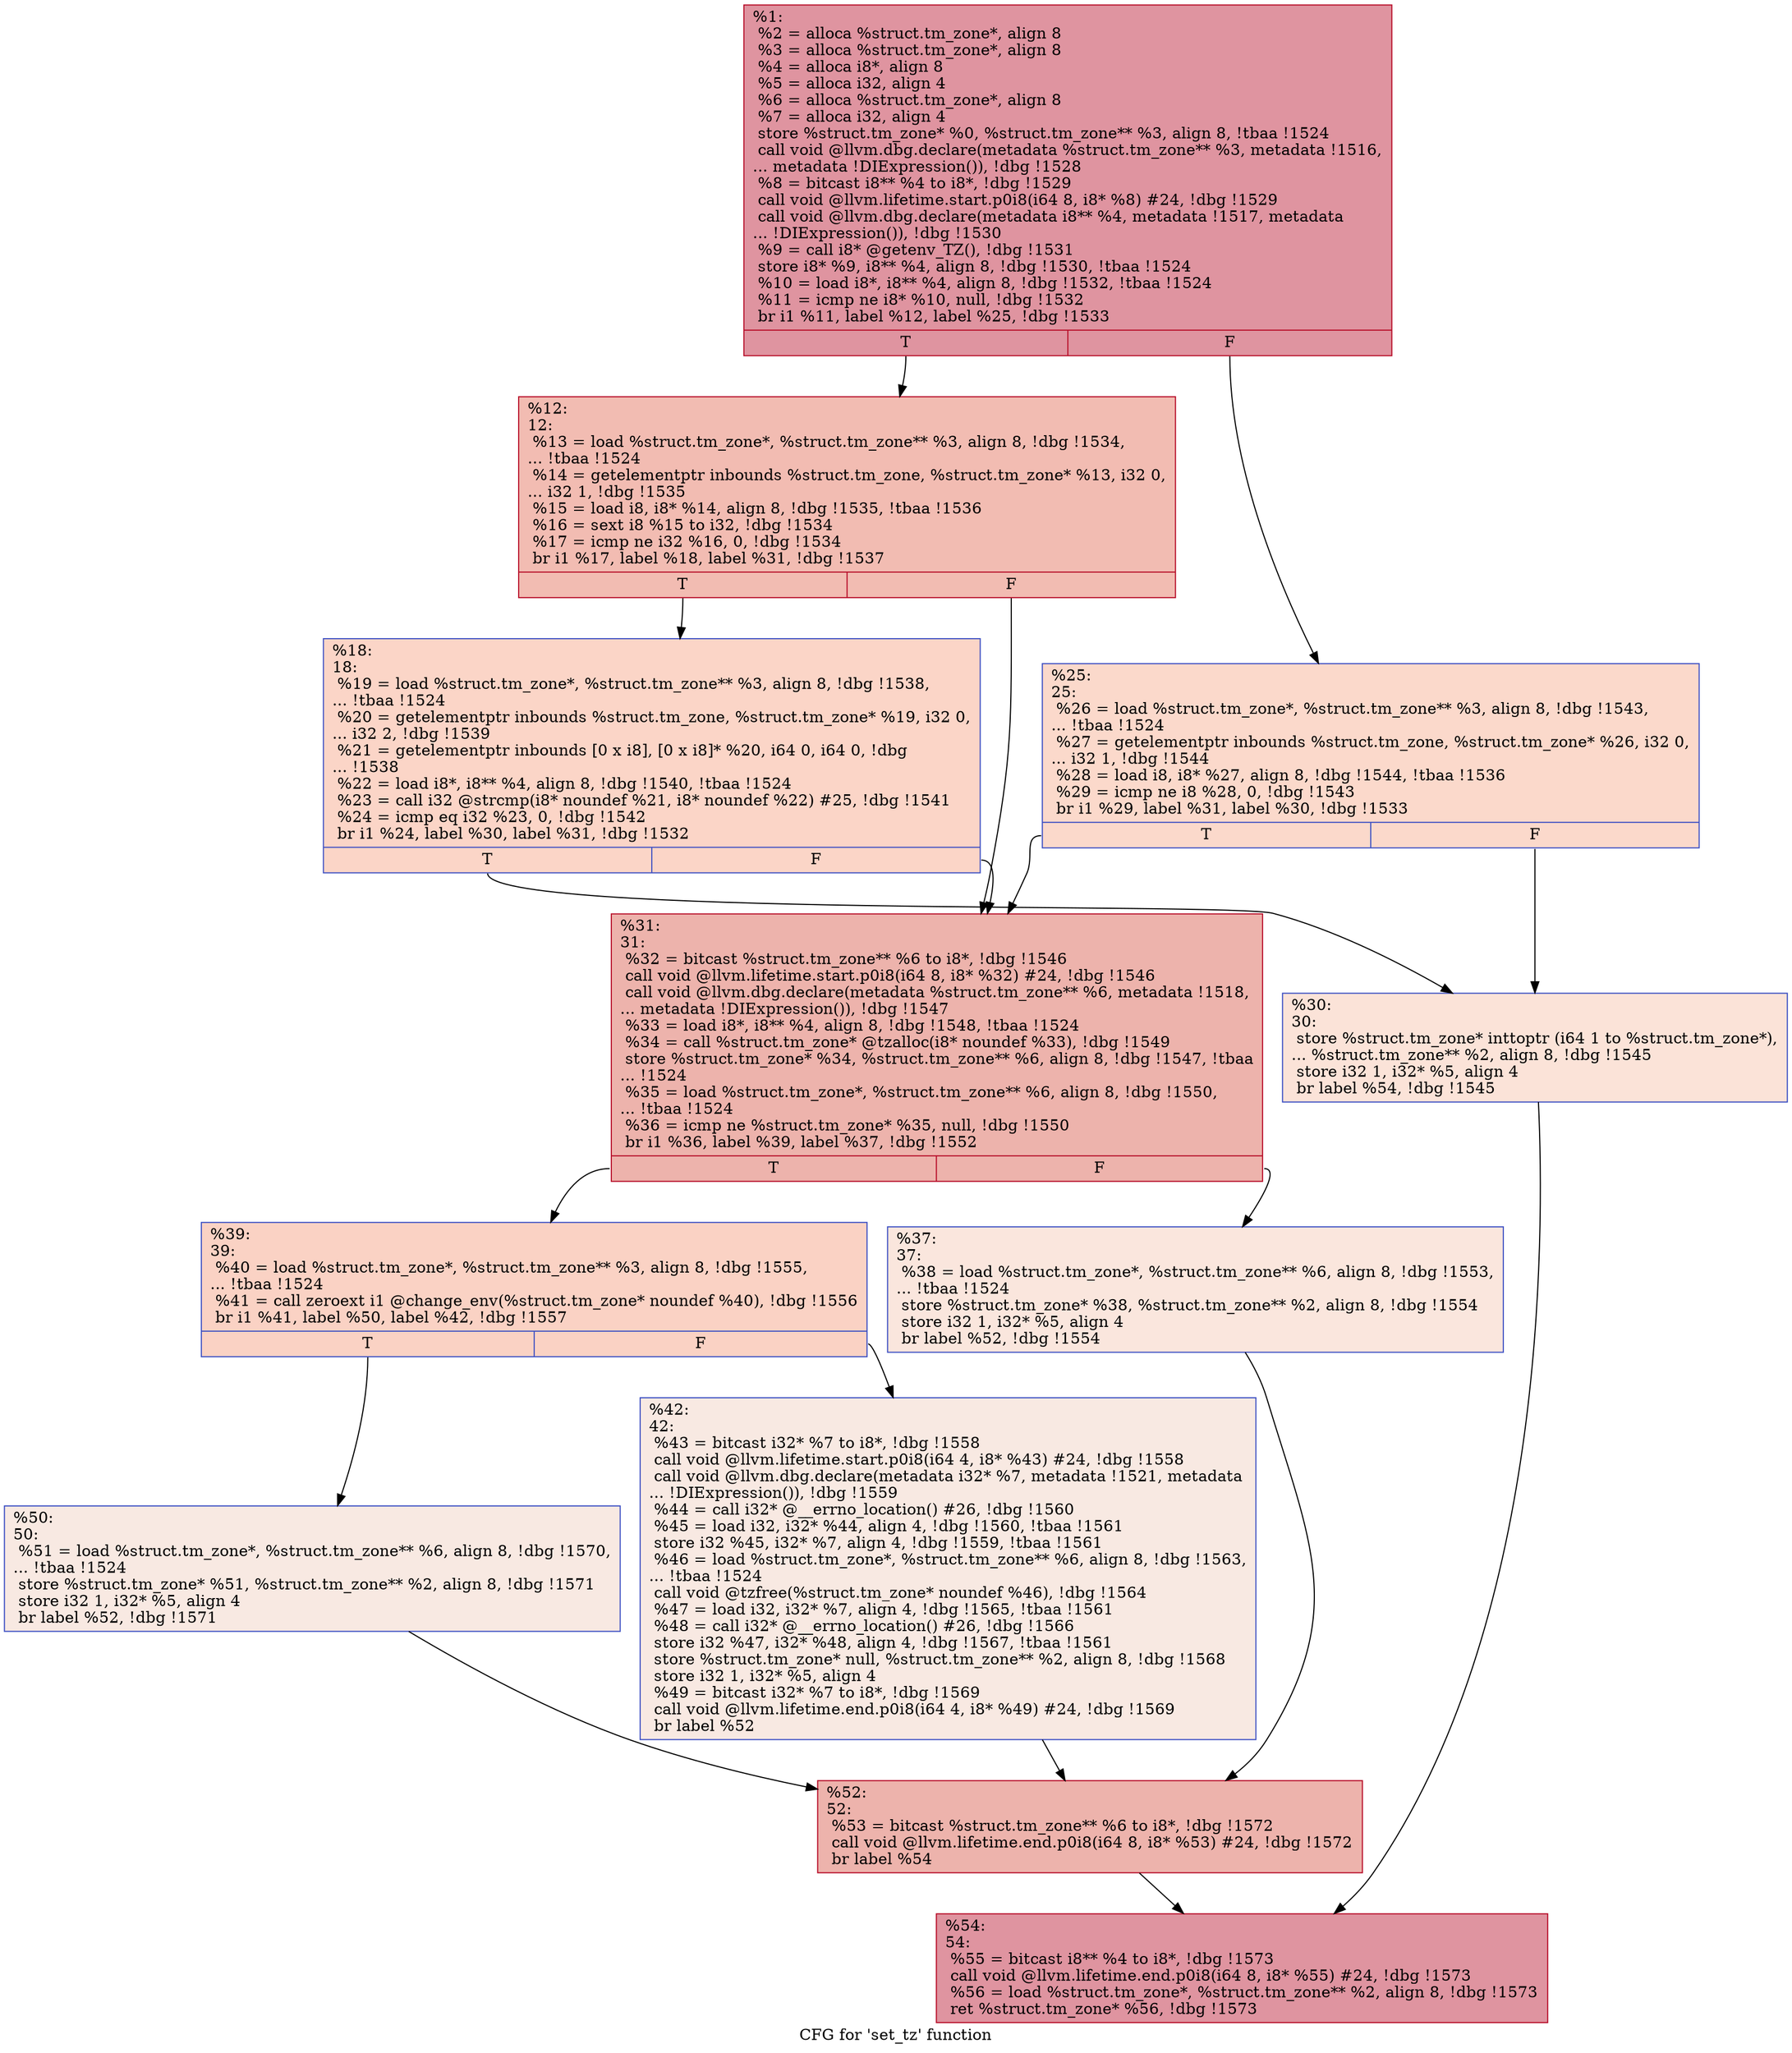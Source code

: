 digraph "CFG for 'set_tz' function" {
	label="CFG for 'set_tz' function";

	Node0x27f0010 [shape=record,color="#b70d28ff", style=filled, fillcolor="#b70d2870",label="{%1:\l  %2 = alloca %struct.tm_zone*, align 8\l  %3 = alloca %struct.tm_zone*, align 8\l  %4 = alloca i8*, align 8\l  %5 = alloca i32, align 4\l  %6 = alloca %struct.tm_zone*, align 8\l  %7 = alloca i32, align 4\l  store %struct.tm_zone* %0, %struct.tm_zone** %3, align 8, !tbaa !1524\l  call void @llvm.dbg.declare(metadata %struct.tm_zone** %3, metadata !1516,\l... metadata !DIExpression()), !dbg !1528\l  %8 = bitcast i8** %4 to i8*, !dbg !1529\l  call void @llvm.lifetime.start.p0i8(i64 8, i8* %8) #24, !dbg !1529\l  call void @llvm.dbg.declare(metadata i8** %4, metadata !1517, metadata\l... !DIExpression()), !dbg !1530\l  %9 = call i8* @getenv_TZ(), !dbg !1531\l  store i8* %9, i8** %4, align 8, !dbg !1530, !tbaa !1524\l  %10 = load i8*, i8** %4, align 8, !dbg !1532, !tbaa !1524\l  %11 = icmp ne i8* %10, null, !dbg !1532\l  br i1 %11, label %12, label %25, !dbg !1533\l|{<s0>T|<s1>F}}"];
	Node0x27f0010:s0 -> Node0x27f0110;
	Node0x27f0010:s1 -> Node0x27f01b0;
	Node0x27f0110 [shape=record,color="#b70d28ff", style=filled, fillcolor="#e1675170",label="{%12:\l12:                                               \l  %13 = load %struct.tm_zone*, %struct.tm_zone** %3, align 8, !dbg !1534,\l... !tbaa !1524\l  %14 = getelementptr inbounds %struct.tm_zone, %struct.tm_zone* %13, i32 0,\l... i32 1, !dbg !1535\l  %15 = load i8, i8* %14, align 8, !dbg !1535, !tbaa !1536\l  %16 = sext i8 %15 to i32, !dbg !1534\l  %17 = icmp ne i32 %16, 0, !dbg !1534\l  br i1 %17, label %18, label %31, !dbg !1537\l|{<s0>T|<s1>F}}"];
	Node0x27f0110:s0 -> Node0x27f0160;
	Node0x27f0110:s1 -> Node0x27f0250;
	Node0x27f0160 [shape=record,color="#3d50c3ff", style=filled, fillcolor="#f5a08170",label="{%18:\l18:                                               \l  %19 = load %struct.tm_zone*, %struct.tm_zone** %3, align 8, !dbg !1538,\l... !tbaa !1524\l  %20 = getelementptr inbounds %struct.tm_zone, %struct.tm_zone* %19, i32 0,\l... i32 2, !dbg !1539\l  %21 = getelementptr inbounds [0 x i8], [0 x i8]* %20, i64 0, i64 0, !dbg\l... !1538\l  %22 = load i8*, i8** %4, align 8, !dbg !1540, !tbaa !1524\l  %23 = call i32 @strcmp(i8* noundef %21, i8* noundef %22) #25, !dbg !1541\l  %24 = icmp eq i32 %23, 0, !dbg !1542\l  br i1 %24, label %30, label %31, !dbg !1532\l|{<s0>T|<s1>F}}"];
	Node0x27f0160:s0 -> Node0x27f0200;
	Node0x27f0160:s1 -> Node0x27f0250;
	Node0x27f01b0 [shape=record,color="#3d50c3ff", style=filled, fillcolor="#f7a88970",label="{%25:\l25:                                               \l  %26 = load %struct.tm_zone*, %struct.tm_zone** %3, align 8, !dbg !1543,\l... !tbaa !1524\l  %27 = getelementptr inbounds %struct.tm_zone, %struct.tm_zone* %26, i32 0,\l... i32 1, !dbg !1544\l  %28 = load i8, i8* %27, align 8, !dbg !1544, !tbaa !1536\l  %29 = icmp ne i8 %28, 0, !dbg !1543\l  br i1 %29, label %31, label %30, !dbg !1533\l|{<s0>T|<s1>F}}"];
	Node0x27f01b0:s0 -> Node0x27f0250;
	Node0x27f01b0:s1 -> Node0x27f0200;
	Node0x27f0200 [shape=record,color="#3d50c3ff", style=filled, fillcolor="#f6bfa670",label="{%30:\l30:                                               \l  store %struct.tm_zone* inttoptr (i64 1 to %struct.tm_zone*),\l... %struct.tm_zone** %2, align 8, !dbg !1545\l  store i32 1, i32* %5, align 4\l  br label %54, !dbg !1545\l}"];
	Node0x27f0200 -> Node0x27f0430;
	Node0x27f0250 [shape=record,color="#b70d28ff", style=filled, fillcolor="#d6524470",label="{%31:\l31:                                               \l  %32 = bitcast %struct.tm_zone** %6 to i8*, !dbg !1546\l  call void @llvm.lifetime.start.p0i8(i64 8, i8* %32) #24, !dbg !1546\l  call void @llvm.dbg.declare(metadata %struct.tm_zone** %6, metadata !1518,\l... metadata !DIExpression()), !dbg !1547\l  %33 = load i8*, i8** %4, align 8, !dbg !1548, !tbaa !1524\l  %34 = call %struct.tm_zone* @tzalloc(i8* noundef %33), !dbg !1549\l  store %struct.tm_zone* %34, %struct.tm_zone** %6, align 8, !dbg !1547, !tbaa\l... !1524\l  %35 = load %struct.tm_zone*, %struct.tm_zone** %6, align 8, !dbg !1550,\l... !tbaa !1524\l  %36 = icmp ne %struct.tm_zone* %35, null, !dbg !1550\l  br i1 %36, label %39, label %37, !dbg !1552\l|{<s0>T|<s1>F}}"];
	Node0x27f0250:s0 -> Node0x27f02f0;
	Node0x27f0250:s1 -> Node0x27f02a0;
	Node0x27f02a0 [shape=record,color="#3d50c3ff", style=filled, fillcolor="#f3c7b170",label="{%37:\l37:                                               \l  %38 = load %struct.tm_zone*, %struct.tm_zone** %6, align 8, !dbg !1553,\l... !tbaa !1524\l  store %struct.tm_zone* %38, %struct.tm_zone** %2, align 8, !dbg !1554\l  store i32 1, i32* %5, align 4\l  br label %52, !dbg !1554\l}"];
	Node0x27f02a0 -> Node0x27f03e0;
	Node0x27f02f0 [shape=record,color="#3d50c3ff", style=filled, fillcolor="#f4987a70",label="{%39:\l39:                                               \l  %40 = load %struct.tm_zone*, %struct.tm_zone** %3, align 8, !dbg !1555,\l... !tbaa !1524\l  %41 = call zeroext i1 @change_env(%struct.tm_zone* noundef %40), !dbg !1556\l  br i1 %41, label %50, label %42, !dbg !1557\l|{<s0>T|<s1>F}}"];
	Node0x27f02f0:s0 -> Node0x27f0390;
	Node0x27f02f0:s1 -> Node0x27f0340;
	Node0x27f0340 [shape=record,color="#3d50c3ff", style=filled, fillcolor="#efcebd70",label="{%42:\l42:                                               \l  %43 = bitcast i32* %7 to i8*, !dbg !1558\l  call void @llvm.lifetime.start.p0i8(i64 4, i8* %43) #24, !dbg !1558\l  call void @llvm.dbg.declare(metadata i32* %7, metadata !1521, metadata\l... !DIExpression()), !dbg !1559\l  %44 = call i32* @__errno_location() #26, !dbg !1560\l  %45 = load i32, i32* %44, align 4, !dbg !1560, !tbaa !1561\l  store i32 %45, i32* %7, align 4, !dbg !1559, !tbaa !1561\l  %46 = load %struct.tm_zone*, %struct.tm_zone** %6, align 8, !dbg !1563,\l... !tbaa !1524\l  call void @tzfree(%struct.tm_zone* noundef %46), !dbg !1564\l  %47 = load i32, i32* %7, align 4, !dbg !1565, !tbaa !1561\l  %48 = call i32* @__errno_location() #26, !dbg !1566\l  store i32 %47, i32* %48, align 4, !dbg !1567, !tbaa !1561\l  store %struct.tm_zone* null, %struct.tm_zone** %2, align 8, !dbg !1568\l  store i32 1, i32* %5, align 4\l  %49 = bitcast i32* %7 to i8*, !dbg !1569\l  call void @llvm.lifetime.end.p0i8(i64 4, i8* %49) #24, !dbg !1569\l  br label %52\l}"];
	Node0x27f0340 -> Node0x27f03e0;
	Node0x27f0390 [shape=record,color="#3d50c3ff", style=filled, fillcolor="#efcebd70",label="{%50:\l50:                                               \l  %51 = load %struct.tm_zone*, %struct.tm_zone** %6, align 8, !dbg !1570,\l... !tbaa !1524\l  store %struct.tm_zone* %51, %struct.tm_zone** %2, align 8, !dbg !1571\l  store i32 1, i32* %5, align 4\l  br label %52, !dbg !1571\l}"];
	Node0x27f0390 -> Node0x27f03e0;
	Node0x27f03e0 [shape=record,color="#b70d28ff", style=filled, fillcolor="#d6524470",label="{%52:\l52:                                               \l  %53 = bitcast %struct.tm_zone** %6 to i8*, !dbg !1572\l  call void @llvm.lifetime.end.p0i8(i64 8, i8* %53) #24, !dbg !1572\l  br label %54\l}"];
	Node0x27f03e0 -> Node0x27f0430;
	Node0x27f0430 [shape=record,color="#b70d28ff", style=filled, fillcolor="#b70d2870",label="{%54:\l54:                                               \l  %55 = bitcast i8** %4 to i8*, !dbg !1573\l  call void @llvm.lifetime.end.p0i8(i64 8, i8* %55) #24, !dbg !1573\l  %56 = load %struct.tm_zone*, %struct.tm_zone** %2, align 8, !dbg !1573\l  ret %struct.tm_zone* %56, !dbg !1573\l}"];
}
